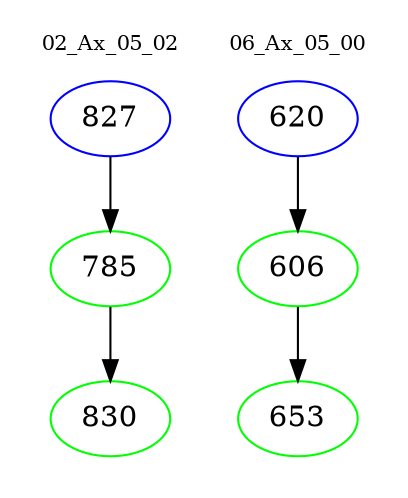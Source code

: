 digraph{
subgraph cluster_0 {
color = white
label = "02_Ax_05_02";
fontsize=10;
T0_827 [label="827", color="blue"]
T0_827 -> T0_785 [color="black"]
T0_785 [label="785", color="green"]
T0_785 -> T0_830 [color="black"]
T0_830 [label="830", color="green"]
}
subgraph cluster_1 {
color = white
label = "06_Ax_05_00";
fontsize=10;
T1_620 [label="620", color="blue"]
T1_620 -> T1_606 [color="black"]
T1_606 [label="606", color="green"]
T1_606 -> T1_653 [color="black"]
T1_653 [label="653", color="green"]
}
}

